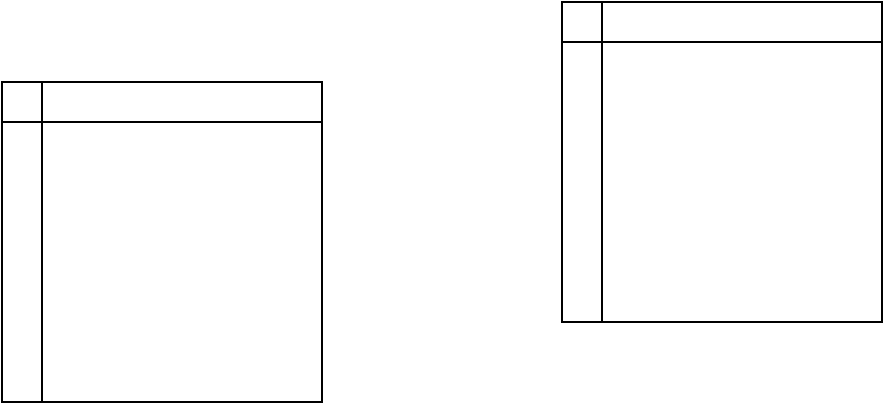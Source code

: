<mxfile version="14.5.1" type="github"><diagram id="kLEQ3UkOAgWup-rWE8qN" name="Page-1"><mxGraphModel dx="1422" dy="762" grid="1" gridSize="10" guides="1" tooltips="1" connect="1" arrows="1" fold="1" page="1" pageScale="1" pageWidth="827" pageHeight="1169" math="0" shadow="0"><root><mxCell id="0"/><mxCell id="1" parent="0"/><mxCell id="o2nYSX9FeSQKlFqe3Bt9-5" value="" style="shape=internalStorage;whiteSpace=wrap;html=1;backgroundOutline=1;" parent="1" vertex="1"><mxGeometry x="80" y="80" width="160" height="160" as="geometry"/></mxCell><mxCell id="Els4wl8FdWSoAjE6nOfp-1" value="" style="shape=internalStorage;whiteSpace=wrap;html=1;backgroundOutline=1;" vertex="1" parent="1"><mxGeometry x="360" y="40" width="160" height="160" as="geometry"/></mxCell></root></mxGraphModel></diagram></mxfile>